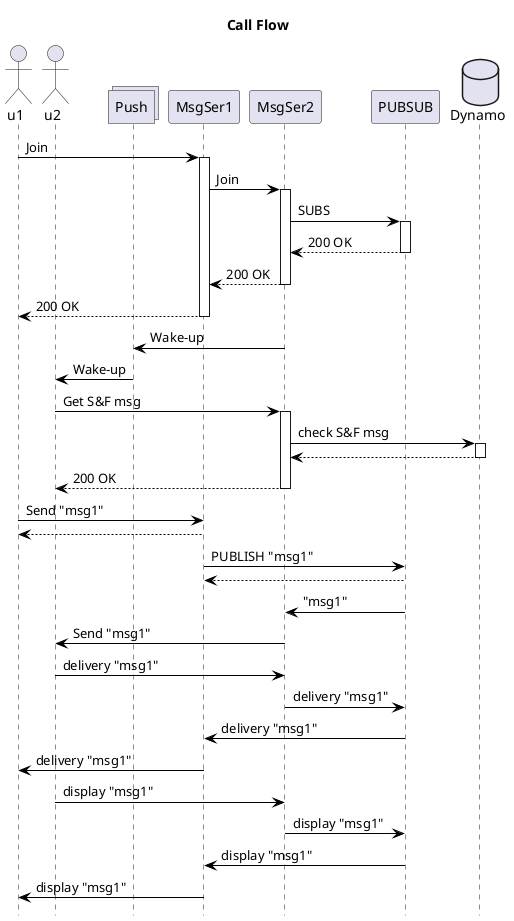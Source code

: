 @startuml callflow
skinparam class {
    BackgroundColor White
    ArrowColor Black
    BorderColor Black
    AttributeIconSize 0
}
'skinparam style strictuml
skinparam stereotypeCBackgroundColor White
skinparam stereotypeIBackgroundColor White
skinparam stereotypeEBackgroundColor White
skinparam stereotypeABackgroundColor White
skinparam linetype ortho


title "Call Flow"
hide footbox

actor u1
actor u2


collections Push

u1 -> MsgSer1 ++ : Join 

MsgSer1 -> MsgSer2  ++ : Join

MsgSer2 -> PUBSUB ++ : SUBS
return 200 OK

return 200 OK

return 200 OK

queue PUBSUB

MsgSer2 -> Push : Wake-up

Push -> u2 : Wake-up

u2 -> MsgSer2 ++ : Get S&F msg

database Dynamo

MsgSer2 -> Dynamo ++ : check S&F msg
return 
return 200 OK

u1 -> MsgSer1 : Send "msg1"
return 

MsgSer1 -> PUBSUB : PUBLISH "msg1"
return

PUBSUB -> MsgSer2 : "msg1"



MsgSer2 -> u2  : Send "msg1"

u2 -> MsgSer2 : delivery "msg1"

MsgSer2 -> PUBSUB : delivery "msg1"

PUBSUB -> MsgSer1 : delivery "msg1"

MsgSer1 -> u1 : delivery "msg1"

u2 -> MsgSer2 : display "msg1"

MsgSer2 -> PUBSUB: display "msg1"

PUBSUB -> MsgSer1 : display "msg1"

MsgSer1 -> u1 : display "msg1"


@enduml


